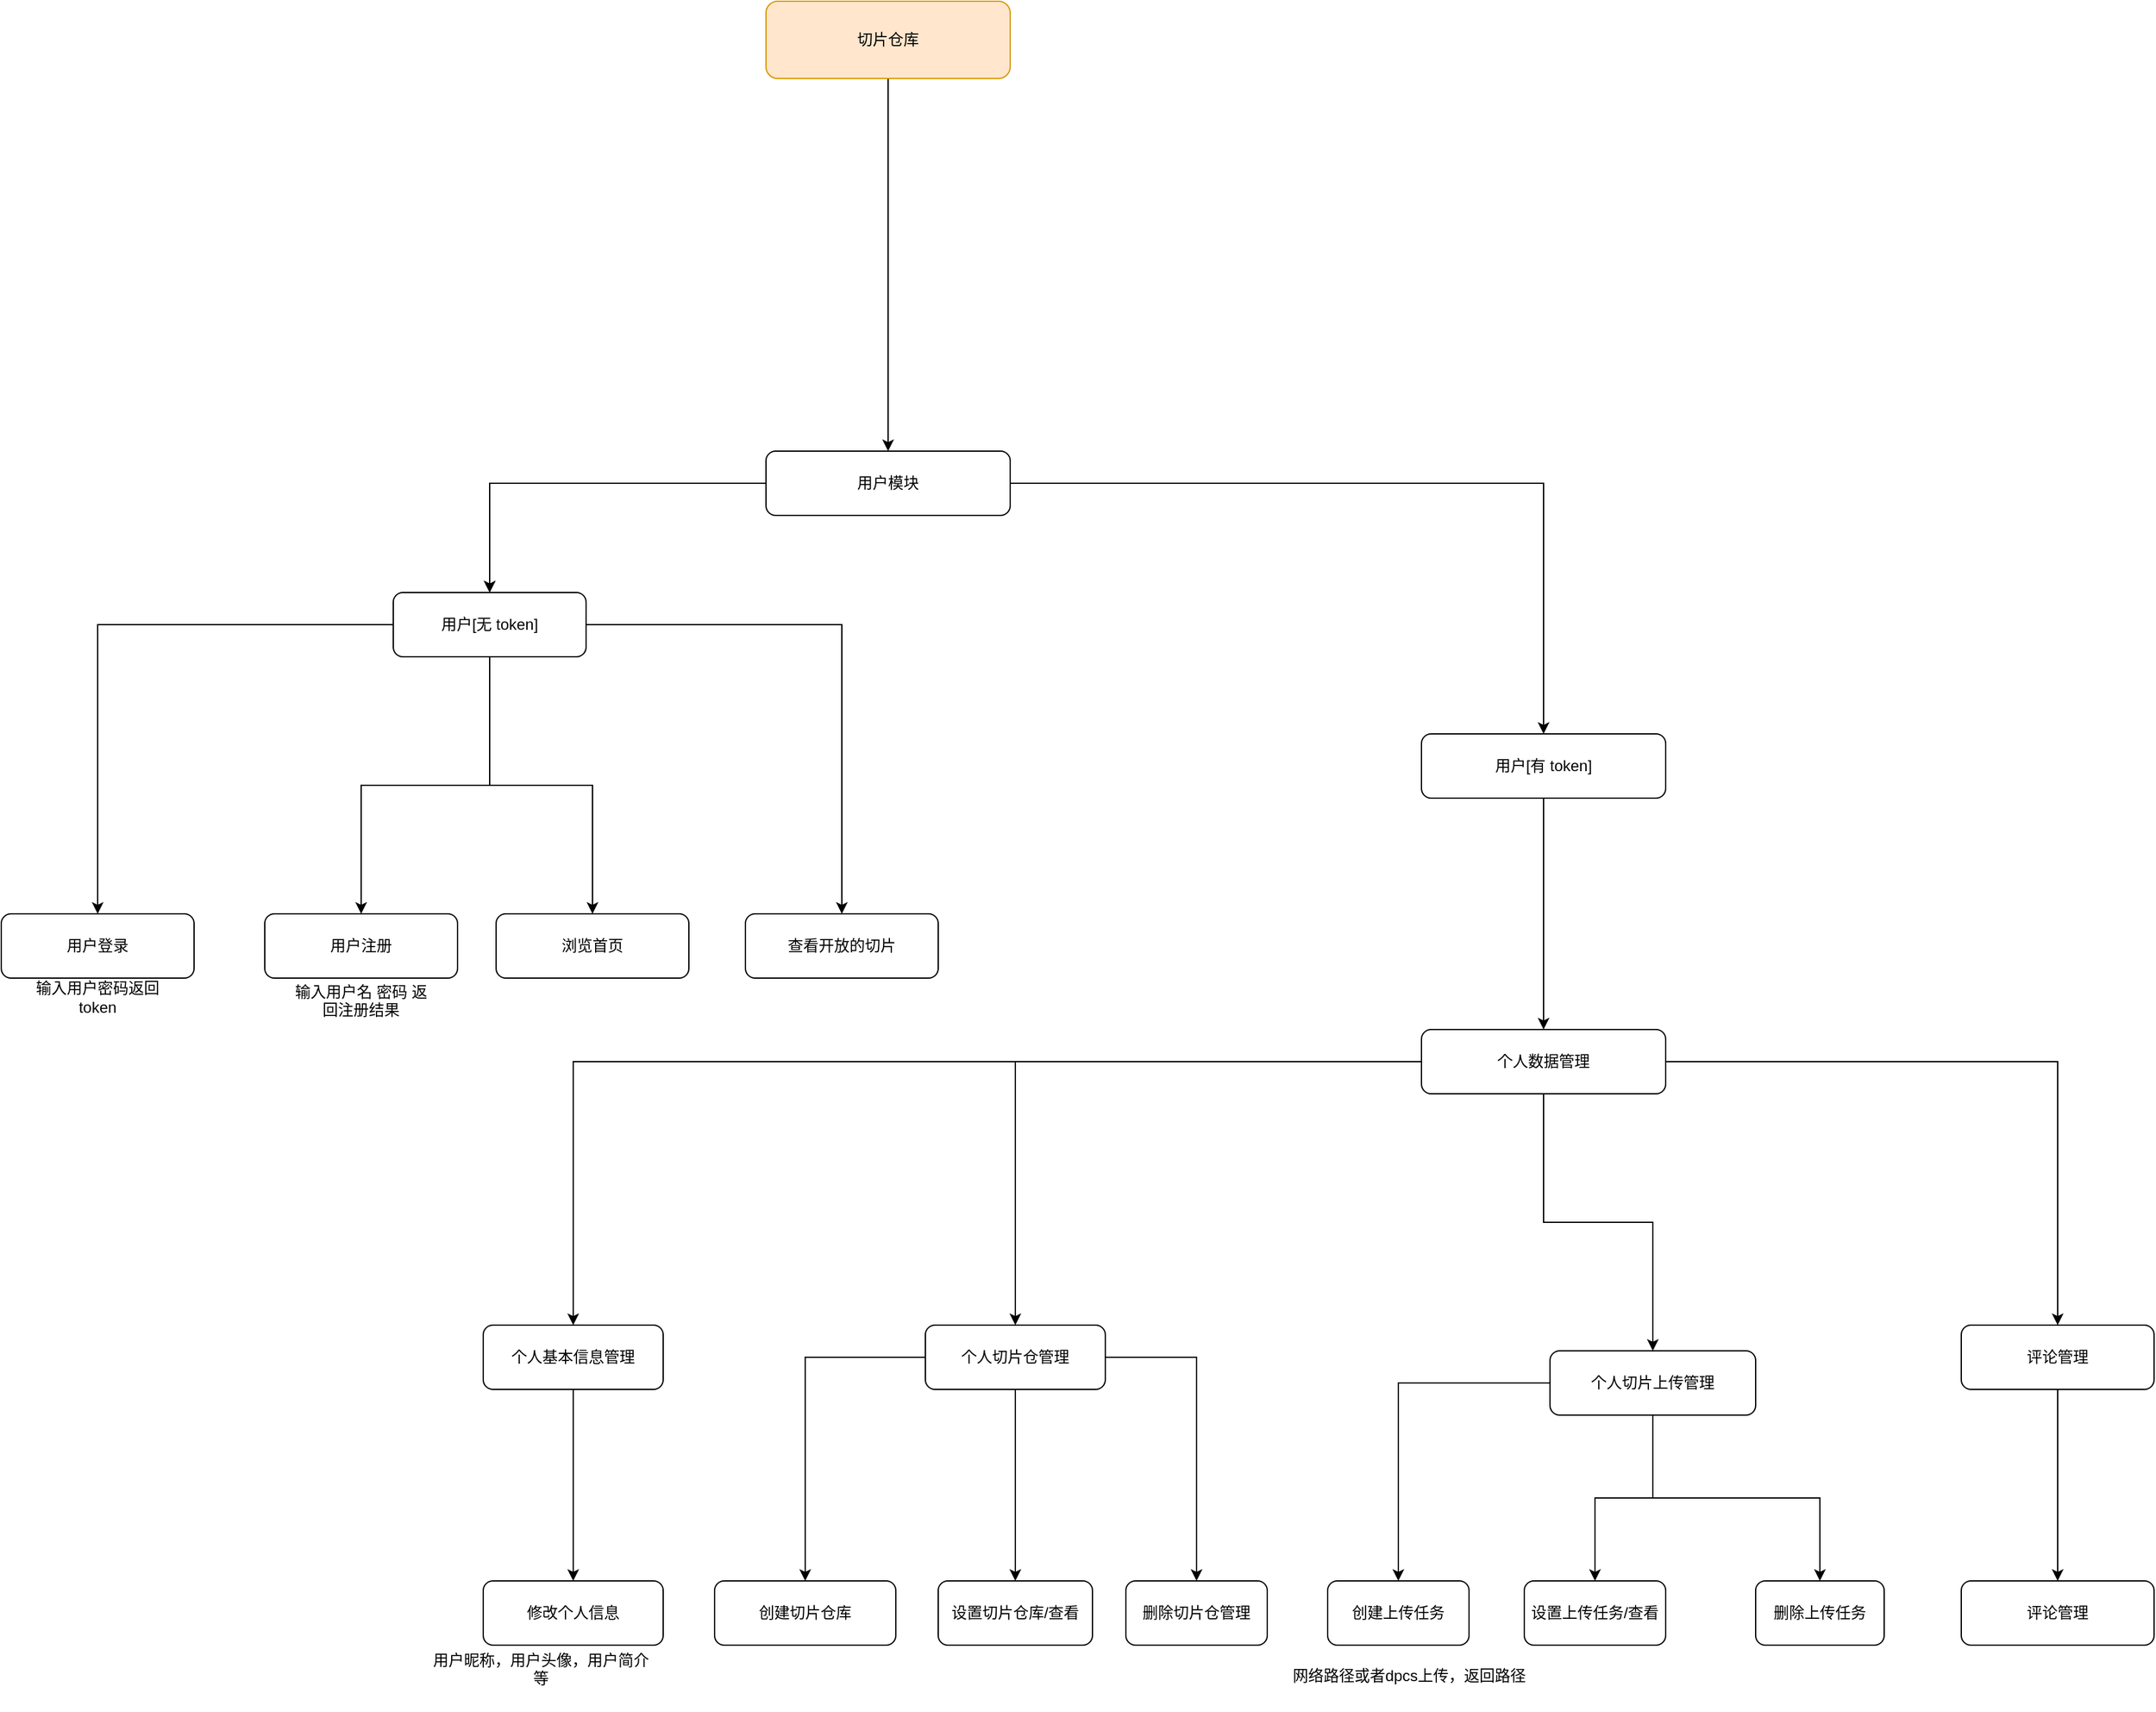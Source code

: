 <mxfile version="24.6.4" type="github">
  <diagram name="第 1 页" id="66gtIm39_MNBzgo_suN5">
    <mxGraphModel dx="2074" dy="1818" grid="1" gridSize="10" guides="1" tooltips="1" connect="1" arrows="1" fold="1" page="1" pageScale="1" pageWidth="827" pageHeight="1169" math="0" shadow="0">
      <root>
        <mxCell id="0" />
        <mxCell id="1" parent="0" />
        <mxCell id="s79uHv_pjPF-uhDo6NHq-3" value="" style="edgeStyle=orthogonalEdgeStyle;rounded=0;orthogonalLoop=1;jettySize=auto;html=1;" edge="1" parent="1" source="s79uHv_pjPF-uhDo6NHq-1" target="s79uHv_pjPF-uhDo6NHq-2">
          <mxGeometry relative="1" as="geometry">
            <Array as="points">
              <mxPoint x="375" y="220" />
              <mxPoint x="375" y="220" />
            </Array>
          </mxGeometry>
        </mxCell>
        <mxCell id="s79uHv_pjPF-uhDo6NHq-1" value="切片仓库" style="rounded=1;whiteSpace=wrap;html=1;fillColor=#ffe6cc;strokeColor=#d79b00;" vertex="1" parent="1">
          <mxGeometry x="280" y="-110" width="190" height="60" as="geometry" />
        </mxCell>
        <mxCell id="s79uHv_pjPF-uhDo6NHq-5" value="" style="edgeStyle=orthogonalEdgeStyle;rounded=0;orthogonalLoop=1;jettySize=auto;html=1;" edge="1" parent="1" source="s79uHv_pjPF-uhDo6NHq-2" target="s79uHv_pjPF-uhDo6NHq-4">
          <mxGeometry relative="1" as="geometry" />
        </mxCell>
        <mxCell id="s79uHv_pjPF-uhDo6NHq-25" value="" style="edgeStyle=orthogonalEdgeStyle;rounded=0;orthogonalLoop=1;jettySize=auto;html=1;" edge="1" parent="1" source="s79uHv_pjPF-uhDo6NHq-2" target="s79uHv_pjPF-uhDo6NHq-4">
          <mxGeometry relative="1" as="geometry" />
        </mxCell>
        <mxCell id="s79uHv_pjPF-uhDo6NHq-27" value="" style="edgeStyle=orthogonalEdgeStyle;rounded=0;orthogonalLoop=1;jettySize=auto;html=1;" edge="1" parent="1" source="s79uHv_pjPF-uhDo6NHq-2" target="s79uHv_pjPF-uhDo6NHq-26">
          <mxGeometry relative="1" as="geometry" />
        </mxCell>
        <mxCell id="s79uHv_pjPF-uhDo6NHq-2" value="用户模块" style="rounded=1;whiteSpace=wrap;html=1;" vertex="1" parent="1">
          <mxGeometry x="280" y="240" width="190" height="50" as="geometry" />
        </mxCell>
        <mxCell id="s79uHv_pjPF-uhDo6NHq-29" value="" style="edgeStyle=orthogonalEdgeStyle;rounded=0;orthogonalLoop=1;jettySize=auto;html=1;" edge="1" parent="1" source="s79uHv_pjPF-uhDo6NHq-4" target="s79uHv_pjPF-uhDo6NHq-28">
          <mxGeometry relative="1" as="geometry" />
        </mxCell>
        <mxCell id="s79uHv_pjPF-uhDo6NHq-31" value="" style="edgeStyle=orthogonalEdgeStyle;rounded=0;orthogonalLoop=1;jettySize=auto;html=1;" edge="1" parent="1" source="s79uHv_pjPF-uhDo6NHq-4" target="s79uHv_pjPF-uhDo6NHq-30">
          <mxGeometry relative="1" as="geometry" />
        </mxCell>
        <mxCell id="s79uHv_pjPF-uhDo6NHq-36" value="" style="edgeStyle=orthogonalEdgeStyle;rounded=0;orthogonalLoop=1;jettySize=auto;html=1;" edge="1" parent="1" source="s79uHv_pjPF-uhDo6NHq-4" target="s79uHv_pjPF-uhDo6NHq-35">
          <mxGeometry relative="1" as="geometry" />
        </mxCell>
        <mxCell id="s79uHv_pjPF-uhDo6NHq-39" value="" style="edgeStyle=orthogonalEdgeStyle;rounded=0;orthogonalLoop=1;jettySize=auto;html=1;" edge="1" parent="1" source="s79uHv_pjPF-uhDo6NHq-4" target="s79uHv_pjPF-uhDo6NHq-38">
          <mxGeometry relative="1" as="geometry" />
        </mxCell>
        <mxCell id="s79uHv_pjPF-uhDo6NHq-4" value="用户[无 token]" style="rounded=1;whiteSpace=wrap;html=1;" vertex="1" parent="1">
          <mxGeometry x="-10" y="350" width="150" height="50" as="geometry" />
        </mxCell>
        <mxCell id="s79uHv_pjPF-uhDo6NHq-41" value="" style="edgeStyle=orthogonalEdgeStyle;rounded=0;orthogonalLoop=1;jettySize=auto;html=1;" edge="1" parent="1" source="s79uHv_pjPF-uhDo6NHq-26" target="s79uHv_pjPF-uhDo6NHq-40">
          <mxGeometry relative="1" as="geometry" />
        </mxCell>
        <mxCell id="s79uHv_pjPF-uhDo6NHq-26" value="用户[有 token]" style="rounded=1;whiteSpace=wrap;html=1;" vertex="1" parent="1">
          <mxGeometry x="790" y="460" width="190" height="50" as="geometry" />
        </mxCell>
        <mxCell id="s79uHv_pjPF-uhDo6NHq-28" value="用户注册" style="rounded=1;whiteSpace=wrap;html=1;" vertex="1" parent="1">
          <mxGeometry x="-110" y="600" width="150" height="50" as="geometry" />
        </mxCell>
        <mxCell id="s79uHv_pjPF-uhDo6NHq-30" value="用户登录" style="rounded=1;whiteSpace=wrap;html=1;" vertex="1" parent="1">
          <mxGeometry x="-315" y="600" width="150" height="50" as="geometry" />
        </mxCell>
        <mxCell id="s79uHv_pjPF-uhDo6NHq-33" value="输入用户密码返回token" style="text;html=1;align=center;verticalAlign=middle;whiteSpace=wrap;rounded=0;" vertex="1" parent="1">
          <mxGeometry x="-300" y="650" width="120" height="30" as="geometry" />
        </mxCell>
        <mxCell id="s79uHv_pjPF-uhDo6NHq-34" value="输入用户名 密码 返回注册结果&lt;div&gt;&lt;br&gt;&lt;/div&gt;" style="text;html=1;align=center;verticalAlign=middle;whiteSpace=wrap;rounded=0;" vertex="1" parent="1">
          <mxGeometry x="-90" y="660" width="110" height="30" as="geometry" />
        </mxCell>
        <mxCell id="s79uHv_pjPF-uhDo6NHq-35" value="浏览首页" style="rounded=1;whiteSpace=wrap;html=1;" vertex="1" parent="1">
          <mxGeometry x="70" y="600" width="150" height="50" as="geometry" />
        </mxCell>
        <mxCell id="s79uHv_pjPF-uhDo6NHq-38" value="查看开放的切片" style="rounded=1;whiteSpace=wrap;html=1;" vertex="1" parent="1">
          <mxGeometry x="264" y="600" width="150" height="50" as="geometry" />
        </mxCell>
        <mxCell id="s79uHv_pjPF-uhDo6NHq-43" value="" style="edgeStyle=orthogonalEdgeStyle;rounded=0;orthogonalLoop=1;jettySize=auto;html=1;" edge="1" parent="1" source="s79uHv_pjPF-uhDo6NHq-40" target="s79uHv_pjPF-uhDo6NHq-42">
          <mxGeometry relative="1" as="geometry" />
        </mxCell>
        <mxCell id="s79uHv_pjPF-uhDo6NHq-45" value="" style="edgeStyle=orthogonalEdgeStyle;rounded=0;orthogonalLoop=1;jettySize=auto;html=1;" edge="1" parent="1" source="s79uHv_pjPF-uhDo6NHq-40" target="s79uHv_pjPF-uhDo6NHq-44">
          <mxGeometry relative="1" as="geometry" />
        </mxCell>
        <mxCell id="s79uHv_pjPF-uhDo6NHq-47" value="" style="edgeStyle=orthogonalEdgeStyle;rounded=0;orthogonalLoop=1;jettySize=auto;html=1;" edge="1" parent="1" source="s79uHv_pjPF-uhDo6NHq-40" target="s79uHv_pjPF-uhDo6NHq-46">
          <mxGeometry relative="1" as="geometry" />
        </mxCell>
        <mxCell id="s79uHv_pjPF-uhDo6NHq-49" value="" style="edgeStyle=orthogonalEdgeStyle;rounded=0;orthogonalLoop=1;jettySize=auto;html=1;" edge="1" parent="1" source="s79uHv_pjPF-uhDo6NHq-40" target="s79uHv_pjPF-uhDo6NHq-48">
          <mxGeometry relative="1" as="geometry" />
        </mxCell>
        <mxCell id="s79uHv_pjPF-uhDo6NHq-40" value="个人数据管理" style="rounded=1;whiteSpace=wrap;html=1;" vertex="1" parent="1">
          <mxGeometry x="790" y="690" width="190" height="50" as="geometry" />
        </mxCell>
        <mxCell id="s79uHv_pjPF-uhDo6NHq-51" value="" style="edgeStyle=orthogonalEdgeStyle;rounded=0;orthogonalLoop=1;jettySize=auto;html=1;" edge="1" parent="1" source="s79uHv_pjPF-uhDo6NHq-42" target="s79uHv_pjPF-uhDo6NHq-50">
          <mxGeometry relative="1" as="geometry" />
        </mxCell>
        <mxCell id="s79uHv_pjPF-uhDo6NHq-42" value="个人基本信息管理" style="rounded=1;whiteSpace=wrap;html=1;" vertex="1" parent="1">
          <mxGeometry x="60" y="920" width="140" height="50" as="geometry" />
        </mxCell>
        <mxCell id="s79uHv_pjPF-uhDo6NHq-56" value="" style="edgeStyle=orthogonalEdgeStyle;rounded=0;orthogonalLoop=1;jettySize=auto;html=1;" edge="1" parent="1" source="s79uHv_pjPF-uhDo6NHq-44" target="s79uHv_pjPF-uhDo6NHq-55">
          <mxGeometry relative="1" as="geometry" />
        </mxCell>
        <mxCell id="s79uHv_pjPF-uhDo6NHq-61" value="" style="edgeStyle=orthogonalEdgeStyle;rounded=0;orthogonalLoop=1;jettySize=auto;html=1;" edge="1" parent="1" source="s79uHv_pjPF-uhDo6NHq-44" target="s79uHv_pjPF-uhDo6NHq-60">
          <mxGeometry relative="1" as="geometry" />
        </mxCell>
        <mxCell id="s79uHv_pjPF-uhDo6NHq-66" value="" style="edgeStyle=orthogonalEdgeStyle;rounded=0;orthogonalLoop=1;jettySize=auto;html=1;" edge="1" parent="1" source="s79uHv_pjPF-uhDo6NHq-44" target="s79uHv_pjPF-uhDo6NHq-65">
          <mxGeometry relative="1" as="geometry" />
        </mxCell>
        <mxCell id="s79uHv_pjPF-uhDo6NHq-44" value="个人切片仓管理" style="rounded=1;whiteSpace=wrap;html=1;" vertex="1" parent="1">
          <mxGeometry x="404" y="920" width="140" height="50" as="geometry" />
        </mxCell>
        <mxCell id="s79uHv_pjPF-uhDo6NHq-69" value="" style="edgeStyle=orthogonalEdgeStyle;rounded=0;orthogonalLoop=1;jettySize=auto;html=1;" edge="1" parent="1" source="s79uHv_pjPF-uhDo6NHq-46" target="s79uHv_pjPF-uhDo6NHq-68">
          <mxGeometry relative="1" as="geometry" />
        </mxCell>
        <mxCell id="s79uHv_pjPF-uhDo6NHq-72" value="" style="edgeStyle=orthogonalEdgeStyle;rounded=0;orthogonalLoop=1;jettySize=auto;html=1;" edge="1" parent="1" source="s79uHv_pjPF-uhDo6NHq-46" target="s79uHv_pjPF-uhDo6NHq-71">
          <mxGeometry relative="1" as="geometry" />
        </mxCell>
        <mxCell id="s79uHv_pjPF-uhDo6NHq-75" style="edgeStyle=orthogonalEdgeStyle;rounded=0;orthogonalLoop=1;jettySize=auto;html=1;entryX=0.5;entryY=0;entryDx=0;entryDy=0;" edge="1" parent="1" source="s79uHv_pjPF-uhDo6NHq-46" target="s79uHv_pjPF-uhDo6NHq-73">
          <mxGeometry relative="1" as="geometry" />
        </mxCell>
        <mxCell id="s79uHv_pjPF-uhDo6NHq-46" value="个人切片上传管理" style="rounded=1;whiteSpace=wrap;html=1;" vertex="1" parent="1">
          <mxGeometry x="890" y="940" width="160" height="50" as="geometry" />
        </mxCell>
        <mxCell id="s79uHv_pjPF-uhDo6NHq-77" value="" style="edgeStyle=orthogonalEdgeStyle;rounded=0;orthogonalLoop=1;jettySize=auto;html=1;" edge="1" parent="1" source="s79uHv_pjPF-uhDo6NHq-48" target="s79uHv_pjPF-uhDo6NHq-76">
          <mxGeometry relative="1" as="geometry" />
        </mxCell>
        <mxCell id="s79uHv_pjPF-uhDo6NHq-48" value="评论管理" style="rounded=1;whiteSpace=wrap;html=1;" vertex="1" parent="1">
          <mxGeometry x="1210" y="920" width="150" height="50" as="geometry" />
        </mxCell>
        <mxCell id="s79uHv_pjPF-uhDo6NHq-50" value="修改个人信息" style="rounded=1;whiteSpace=wrap;html=1;" vertex="1" parent="1">
          <mxGeometry x="60" y="1119" width="140" height="50" as="geometry" />
        </mxCell>
        <mxCell id="s79uHv_pjPF-uhDo6NHq-52" value="用户昵称，用户头像，用户简介等&lt;div&gt;&lt;br&gt;&lt;/div&gt;" style="text;html=1;align=center;verticalAlign=middle;whiteSpace=wrap;rounded=0;" vertex="1" parent="1">
          <mxGeometry x="20" y="1180" width="170" height="30" as="geometry" />
        </mxCell>
        <mxCell id="s79uHv_pjPF-uhDo6NHq-55" value="创建切片仓库" style="rounded=1;whiteSpace=wrap;html=1;" vertex="1" parent="1">
          <mxGeometry x="240" y="1119" width="141" height="50" as="geometry" />
        </mxCell>
        <mxCell id="s79uHv_pjPF-uhDo6NHq-60" value="设置切片仓库/查看" style="rounded=1;whiteSpace=wrap;html=1;" vertex="1" parent="1">
          <mxGeometry x="414" y="1119" width="120" height="50" as="geometry" />
        </mxCell>
        <mxCell id="s79uHv_pjPF-uhDo6NHq-65" value="删除切片仓管理" style="rounded=1;whiteSpace=wrap;html=1;" vertex="1" parent="1">
          <mxGeometry x="560" y="1119" width="110" height="50" as="geometry" />
        </mxCell>
        <mxCell id="s79uHv_pjPF-uhDo6NHq-68" value="创建上传任务" style="rounded=1;whiteSpace=wrap;html=1;" vertex="1" parent="1">
          <mxGeometry x="717" y="1119" width="110" height="50" as="geometry" />
        </mxCell>
        <mxCell id="s79uHv_pjPF-uhDo6NHq-70" style="edgeStyle=orthogonalEdgeStyle;rounded=0;orthogonalLoop=1;jettySize=auto;html=1;exitX=0.5;exitY=1;exitDx=0;exitDy=0;" edge="1" parent="1" source="s79uHv_pjPF-uhDo6NHq-65" target="s79uHv_pjPF-uhDo6NHq-65">
          <mxGeometry relative="1" as="geometry" />
        </mxCell>
        <mxCell id="s79uHv_pjPF-uhDo6NHq-71" value="设置上传任务/查看" style="rounded=1;whiteSpace=wrap;html=1;" vertex="1" parent="1">
          <mxGeometry x="870" y="1119" width="110" height="50" as="geometry" />
        </mxCell>
        <mxCell id="s79uHv_pjPF-uhDo6NHq-73" value="删除上传任务" style="rounded=1;whiteSpace=wrap;html=1;" vertex="1" parent="1">
          <mxGeometry x="1050" y="1119" width="100" height="50" as="geometry" />
        </mxCell>
        <mxCell id="s79uHv_pjPF-uhDo6NHq-76" value="评论管理" style="rounded=1;whiteSpace=wrap;html=1;" vertex="1" parent="1">
          <mxGeometry x="1210" y="1119" width="150" height="50" as="geometry" />
        </mxCell>
        <mxCell id="s79uHv_pjPF-uhDo6NHq-78" value="网络路径或者dpcs上传，返回路径&lt;div&gt;&lt;br&gt;&lt;/div&gt;" style="text;html=1;align=center;verticalAlign=middle;resizable=0;points=[];autosize=1;strokeColor=none;fillColor=none;" vertex="1" parent="1">
          <mxGeometry x="680" y="1180" width="200" height="40" as="geometry" />
        </mxCell>
      </root>
    </mxGraphModel>
  </diagram>
</mxfile>

